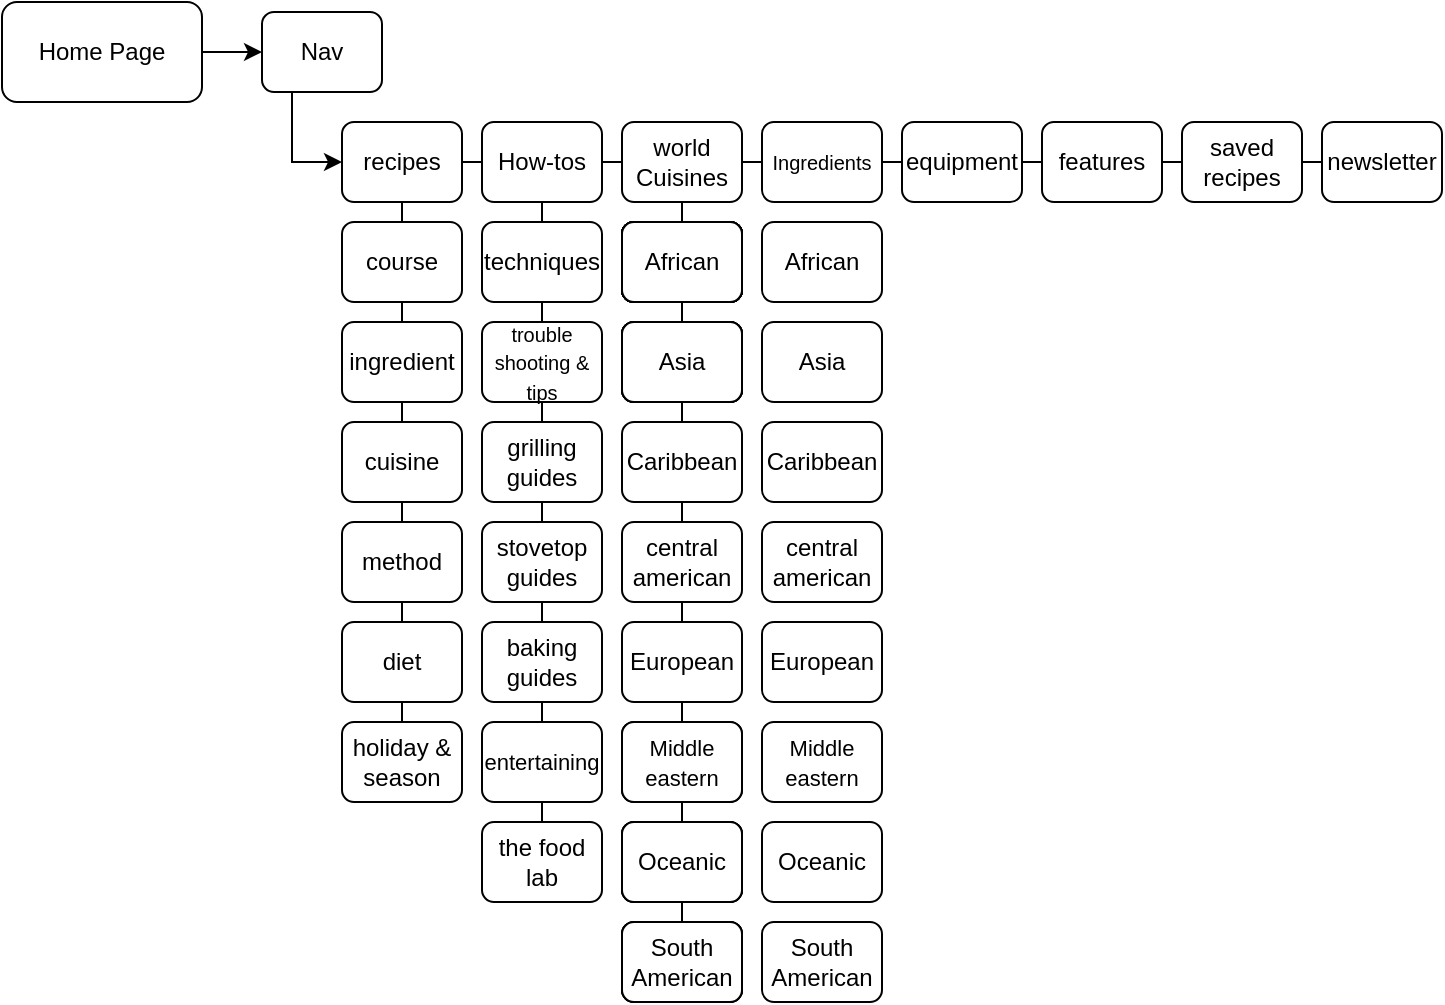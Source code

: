 <mxfile version="21.5.0" type="github">
  <diagram name="Page-1" id="UxIshtgka003ao0sYjYL">
    <mxGraphModel dx="794" dy="438" grid="1" gridSize="10" guides="1" tooltips="1" connect="1" arrows="0" fold="1" page="1" pageScale="1" pageWidth="1100" pageHeight="1700" math="0" shadow="0">
      <root>
        <mxCell id="0" />
        <mxCell id="1" parent="0" />
        <mxCell id="VxDrKxtzlqHsqCCPACk3-45" value="" style="endArrow=none;html=1;rounded=0;exitX=0.5;exitY=1;exitDx=0;exitDy=0;" edge="1" source="VxDrKxtzlqHsqCCPACk3-50" parent="1">
          <mxGeometry width="50" height="50" relative="1" as="geometry">
            <mxPoint x="470" y="240" as="sourcePoint" />
            <mxPoint x="350" y="110" as="targetPoint" />
            <Array as="points">
              <mxPoint x="350" y="500" />
              <mxPoint x="350" y="300" />
            </Array>
          </mxGeometry>
        </mxCell>
        <mxCell id="VxDrKxtzlqHsqCCPACk3-37" value="" style="endArrow=none;html=1;rounded=0;exitX=0.5;exitY=1;exitDx=0;exitDy=0;" edge="1" source="VxDrKxtzlqHsqCCPACk3-41" parent="1">
          <mxGeometry width="50" height="50" relative="1" as="geometry">
            <mxPoint x="400" y="240" as="sourcePoint" />
            <mxPoint x="280" y="110" as="targetPoint" />
          </mxGeometry>
        </mxCell>
        <mxCell id="VxDrKxtzlqHsqCCPACk3-33" value="" style="endArrow=none;html=1;rounded=0;" edge="1" parent="1" source="VxDrKxtzlqHsqCCPACk3-32" target="VxDrKxtzlqHsqCCPACk3-16">
          <mxGeometry width="50" height="50" relative="1" as="geometry">
            <mxPoint x="330" y="240" as="sourcePoint" />
            <mxPoint x="380" y="190" as="targetPoint" />
          </mxGeometry>
        </mxCell>
        <mxCell id="VxDrKxtzlqHsqCCPACk3-21" style="edgeStyle=orthogonalEdgeStyle;rounded=0;orthogonalLoop=1;jettySize=auto;html=1;exitX=0.25;exitY=1;exitDx=0;exitDy=0;entryX=0;entryY=0.5;entryDx=0;entryDy=0;" edge="1" parent="1" source="VxDrKxtzlqHsqCCPACk3-6" target="VxDrKxtzlqHsqCCPACk3-16">
          <mxGeometry relative="1" as="geometry" />
        </mxCell>
        <mxCell id="VxDrKxtzlqHsqCCPACk3-6" value="Nav" style="rounded=1;whiteSpace=wrap;html=1;" vertex="1" parent="1">
          <mxGeometry x="140" y="15" width="60" height="40" as="geometry" />
        </mxCell>
        <mxCell id="VxDrKxtzlqHsqCCPACk3-8" style="edgeStyle=orthogonalEdgeStyle;rounded=0;orthogonalLoop=1;jettySize=auto;html=1;exitX=1;exitY=0.5;exitDx=0;exitDy=0;entryX=0;entryY=0.5;entryDx=0;entryDy=0;" edge="1" parent="1" source="VxDrKxtzlqHsqCCPACk3-7" target="VxDrKxtzlqHsqCCPACk3-6">
          <mxGeometry relative="1" as="geometry" />
        </mxCell>
        <mxCell id="VxDrKxtzlqHsqCCPACk3-7" value="Home Page" style="rounded=1;whiteSpace=wrap;html=1;" vertex="1" parent="1">
          <mxGeometry x="10" y="10" width="100" height="50" as="geometry" />
        </mxCell>
        <mxCell id="VxDrKxtzlqHsqCCPACk3-19" value="" style="group" vertex="1" connectable="0" parent="1">
          <mxGeometry x="180" y="70" width="550" height="40" as="geometry" />
        </mxCell>
        <mxCell id="VxDrKxtzlqHsqCCPACk3-22" value="" style="endArrow=none;html=1;rounded=0;" edge="1" parent="VxDrKxtzlqHsqCCPACk3-19" source="VxDrKxtzlqHsqCCPACk3-16" target="VxDrKxtzlqHsqCCPACk3-9">
          <mxGeometry width="50" height="50" relative="1" as="geometry">
            <mxPoint x="200" y="160" as="sourcePoint" />
            <mxPoint x="250" y="110" as="targetPoint" />
          </mxGeometry>
        </mxCell>
        <mxCell id="VxDrKxtzlqHsqCCPACk3-9" value="newsletter" style="rounded=1;whiteSpace=wrap;html=1;" vertex="1" parent="VxDrKxtzlqHsqCCPACk3-19">
          <mxGeometry x="490" width="60" height="40" as="geometry" />
        </mxCell>
        <mxCell id="VxDrKxtzlqHsqCCPACk3-10" value="saved recipes" style="rounded=1;whiteSpace=wrap;html=1;" vertex="1" parent="VxDrKxtzlqHsqCCPACk3-19">
          <mxGeometry x="420" width="60" height="40" as="geometry" />
        </mxCell>
        <mxCell id="VxDrKxtzlqHsqCCPACk3-11" value="features" style="rounded=1;whiteSpace=wrap;html=1;" vertex="1" parent="VxDrKxtzlqHsqCCPACk3-19">
          <mxGeometry x="350" width="60" height="40" as="geometry" />
        </mxCell>
        <mxCell id="VxDrKxtzlqHsqCCPACk3-12" value="equipment" style="rounded=1;whiteSpace=wrap;html=1;" vertex="1" parent="VxDrKxtzlqHsqCCPACk3-19">
          <mxGeometry x="280" width="60" height="40" as="geometry" />
        </mxCell>
        <mxCell id="VxDrKxtzlqHsqCCPACk3-13" value="&lt;font style=&quot;font-size: 10px;&quot;&gt;Ingredients&lt;/font&gt;" style="rounded=1;whiteSpace=wrap;html=1;" vertex="1" parent="VxDrKxtzlqHsqCCPACk3-19">
          <mxGeometry x="210" width="60" height="40" as="geometry" />
        </mxCell>
        <mxCell id="VxDrKxtzlqHsqCCPACk3-14" value="world Cuisines" style="rounded=1;whiteSpace=wrap;html=1;" vertex="1" parent="VxDrKxtzlqHsqCCPACk3-19">
          <mxGeometry x="140" width="60" height="40" as="geometry" />
        </mxCell>
        <mxCell id="VxDrKxtzlqHsqCCPACk3-15" value="How-tos" style="rounded=1;whiteSpace=wrap;html=1;" vertex="1" parent="VxDrKxtzlqHsqCCPACk3-19">
          <mxGeometry x="70" width="60" height="40" as="geometry" />
        </mxCell>
        <mxCell id="VxDrKxtzlqHsqCCPACk3-16" value="recipes" style="rounded=1;whiteSpace=wrap;html=1;" vertex="1" parent="VxDrKxtzlqHsqCCPACk3-19">
          <mxGeometry width="60" height="40" as="geometry" />
        </mxCell>
        <mxCell id="VxDrKxtzlqHsqCCPACk3-25" value="course" style="rounded=1;whiteSpace=wrap;html=1;" vertex="1" parent="1">
          <mxGeometry x="180" y="120" width="60" height="40" as="geometry" />
        </mxCell>
        <mxCell id="VxDrKxtzlqHsqCCPACk3-26" value="ingredient" style="rounded=1;whiteSpace=wrap;html=1;" vertex="1" parent="1">
          <mxGeometry x="180" y="170" width="60" height="40" as="geometry" />
        </mxCell>
        <mxCell id="VxDrKxtzlqHsqCCPACk3-27" value="cuisine" style="rounded=1;whiteSpace=wrap;html=1;" vertex="1" parent="1">
          <mxGeometry x="180" y="220" width="60" height="40" as="geometry" />
        </mxCell>
        <mxCell id="VxDrKxtzlqHsqCCPACk3-28" style="edgeStyle=orthogonalEdgeStyle;rounded=0;orthogonalLoop=1;jettySize=auto;html=1;exitX=0.5;exitY=1;exitDx=0;exitDy=0;" edge="1" parent="1" source="VxDrKxtzlqHsqCCPACk3-26" target="VxDrKxtzlqHsqCCPACk3-26">
          <mxGeometry relative="1" as="geometry" />
        </mxCell>
        <mxCell id="VxDrKxtzlqHsqCCPACk3-29" style="edgeStyle=orthogonalEdgeStyle;rounded=0;orthogonalLoop=1;jettySize=auto;html=1;exitX=0.5;exitY=1;exitDx=0;exitDy=0;" edge="1" parent="1" source="VxDrKxtzlqHsqCCPACk3-27" target="VxDrKxtzlqHsqCCPACk3-27">
          <mxGeometry relative="1" as="geometry" />
        </mxCell>
        <mxCell id="VxDrKxtzlqHsqCCPACk3-30" value="method" style="rounded=1;whiteSpace=wrap;html=1;" vertex="1" parent="1">
          <mxGeometry x="180" y="270" width="60" height="40" as="geometry" />
        </mxCell>
        <mxCell id="VxDrKxtzlqHsqCCPACk3-31" value="diet" style="rounded=1;whiteSpace=wrap;html=1;" vertex="1" parent="1">
          <mxGeometry x="180" y="320" width="60" height="40" as="geometry" />
        </mxCell>
        <mxCell id="VxDrKxtzlqHsqCCPACk3-32" value="holiday &amp;amp; season" style="rounded=1;whiteSpace=wrap;html=1;" vertex="1" parent="1">
          <mxGeometry x="180" y="370" width="60" height="40" as="geometry" />
        </mxCell>
        <mxCell id="VxDrKxtzlqHsqCCPACk3-34" value="techniques" style="rounded=1;whiteSpace=wrap;html=1;" vertex="1" parent="1">
          <mxGeometry x="250" y="120" width="60" height="40" as="geometry" />
        </mxCell>
        <mxCell id="VxDrKxtzlqHsqCCPACk3-35" value="&lt;font style=&quot;font-size: 10px;&quot;&gt;trouble&lt;br&gt;shooting &amp;amp;&lt;br&gt;tips&lt;br&gt;&lt;/font&gt;" style="rounded=1;whiteSpace=wrap;html=1;" vertex="1" parent="1">
          <mxGeometry x="250" y="170" width="60" height="40" as="geometry" />
        </mxCell>
        <mxCell id="VxDrKxtzlqHsqCCPACk3-36" value="grilling guides" style="rounded=1;whiteSpace=wrap;html=1;" vertex="1" parent="1">
          <mxGeometry x="250" y="220" width="60" height="40" as="geometry" />
        </mxCell>
        <mxCell id="VxDrKxtzlqHsqCCPACk3-38" value="stovetop guides" style="rounded=1;whiteSpace=wrap;html=1;" vertex="1" parent="1">
          <mxGeometry x="250" y="270" width="60" height="40" as="geometry" />
        </mxCell>
        <mxCell id="VxDrKxtzlqHsqCCPACk3-39" value="baking guides" style="rounded=1;whiteSpace=wrap;html=1;" vertex="1" parent="1">
          <mxGeometry x="250" y="320" width="60" height="40" as="geometry" />
        </mxCell>
        <mxCell id="VxDrKxtzlqHsqCCPACk3-40" value="&lt;font style=&quot;font-size: 11px;&quot;&gt;entertaining&lt;/font&gt;" style="rounded=1;whiteSpace=wrap;html=1;" vertex="1" parent="1">
          <mxGeometry x="250" y="370" width="60" height="40" as="geometry" />
        </mxCell>
        <mxCell id="VxDrKxtzlqHsqCCPACk3-41" value="the food lab" style="rounded=1;whiteSpace=wrap;html=1;" vertex="1" parent="1">
          <mxGeometry x="250" y="420" width="60" height="40" as="geometry" />
        </mxCell>
        <mxCell id="VxDrKxtzlqHsqCCPACk3-43" value="African" style="rounded=1;whiteSpace=wrap;html=1;" vertex="1" parent="1">
          <mxGeometry x="320" y="120" width="60" height="40" as="geometry" />
        </mxCell>
        <mxCell id="VxDrKxtzlqHsqCCPACk3-44" value="&lt;font style=&quot;font-size: 12px;&quot;&gt;Asia&lt;br&gt;&lt;/font&gt;" style="rounded=1;whiteSpace=wrap;html=1;" vertex="1" parent="1">
          <mxGeometry x="320" y="170" width="60" height="40" as="geometry" />
        </mxCell>
        <mxCell id="VxDrKxtzlqHsqCCPACk3-46" value="Caribbean" style="rounded=1;whiteSpace=wrap;html=1;" vertex="1" parent="1">
          <mxGeometry x="320" y="220" width="60" height="40" as="geometry" />
        </mxCell>
        <mxCell id="VxDrKxtzlqHsqCCPACk3-47" value="central american" style="rounded=1;whiteSpace=wrap;html=1;" vertex="1" parent="1">
          <mxGeometry x="320" y="270" width="60" height="40" as="geometry" />
        </mxCell>
        <mxCell id="VxDrKxtzlqHsqCCPACk3-48" value="European" style="rounded=1;whiteSpace=wrap;html=1;" vertex="1" parent="1">
          <mxGeometry x="320" y="320" width="60" height="40" as="geometry" />
        </mxCell>
        <mxCell id="VxDrKxtzlqHsqCCPACk3-49" value="&lt;font style=&quot;font-size: 11px;&quot;&gt;Middle eastern&lt;/font&gt;" style="rounded=1;whiteSpace=wrap;html=1;" vertex="1" parent="1">
          <mxGeometry x="320" y="370" width="60" height="40" as="geometry" />
        </mxCell>
        <mxCell id="VxDrKxtzlqHsqCCPACk3-50" value="North American" style="rounded=1;whiteSpace=wrap;html=1;" vertex="1" parent="1">
          <mxGeometry x="320" y="420" width="60" height="40" as="geometry" />
        </mxCell>
        <mxCell id="VxDrKxtzlqHsqCCPACk3-51" value="Oceanic" style="rounded=1;whiteSpace=wrap;html=1;" vertex="1" parent="1">
          <mxGeometry x="320" y="470" width="60" height="40" as="geometry" />
        </mxCell>
        <mxCell id="VxDrKxtzlqHsqCCPACk3-57" value="Oceanic" style="rounded=1;whiteSpace=wrap;html=1;" vertex="1" parent="1">
          <mxGeometry x="320" y="470" width="60" height="40" as="geometry" />
        </mxCell>
        <mxCell id="VxDrKxtzlqHsqCCPACk3-58" value="North American" style="rounded=1;whiteSpace=wrap;html=1;" vertex="1" parent="1">
          <mxGeometry x="320" y="420" width="60" height="40" as="geometry" />
        </mxCell>
        <mxCell id="VxDrKxtzlqHsqCCPACk3-59" value="&lt;font style=&quot;font-size: 11px;&quot;&gt;Middle eastern&lt;/font&gt;" style="rounded=1;whiteSpace=wrap;html=1;" vertex="1" parent="1">
          <mxGeometry x="320" y="370" width="60" height="40" as="geometry" />
        </mxCell>
        <mxCell id="VxDrKxtzlqHsqCCPACk3-65" value="African" style="rounded=1;whiteSpace=wrap;html=1;" vertex="1" parent="1">
          <mxGeometry x="320" y="120" width="60" height="40" as="geometry" />
        </mxCell>
        <mxCell id="VxDrKxtzlqHsqCCPACk3-66" value="African" style="rounded=1;whiteSpace=wrap;html=1;" vertex="1" parent="1">
          <mxGeometry x="320" y="120" width="60" height="40" as="geometry" />
        </mxCell>
        <mxCell id="VxDrKxtzlqHsqCCPACk3-67" value="African" style="rounded=1;whiteSpace=wrap;html=1;" vertex="1" parent="1">
          <mxGeometry x="320" y="120" width="60" height="40" as="geometry" />
        </mxCell>
        <mxCell id="VxDrKxtzlqHsqCCPACk3-68" value="African" style="rounded=1;whiteSpace=wrap;html=1;" vertex="1" parent="1">
          <mxGeometry x="320" y="120" width="60" height="40" as="geometry" />
        </mxCell>
        <mxCell id="VxDrKxtzlqHsqCCPACk3-69" value="African" style="rounded=1;whiteSpace=wrap;html=1;" vertex="1" parent="1">
          <mxGeometry x="320" y="120" width="60" height="40" as="geometry" />
        </mxCell>
        <mxCell id="VxDrKxtzlqHsqCCPACk3-70" value="African" style="rounded=1;whiteSpace=wrap;html=1;" vertex="1" parent="1">
          <mxGeometry x="320" y="120" width="60" height="40" as="geometry" />
        </mxCell>
        <mxCell id="VxDrKxtzlqHsqCCPACk3-71" value="&lt;font style=&quot;font-size: 12px;&quot;&gt;Asia&lt;br&gt;&lt;/font&gt;" style="rounded=1;whiteSpace=wrap;html=1;" vertex="1" parent="1">
          <mxGeometry x="320" y="170" width="60" height="40" as="geometry" />
        </mxCell>
        <mxCell id="VxDrKxtzlqHsqCCPACk3-72" value="African" style="rounded=1;whiteSpace=wrap;html=1;" vertex="1" parent="1">
          <mxGeometry x="320" y="120" width="60" height="40" as="geometry" />
        </mxCell>
        <mxCell id="VxDrKxtzlqHsqCCPACk3-73" value="&lt;font style=&quot;font-size: 12px;&quot;&gt;Asia&lt;br&gt;&lt;/font&gt;" style="rounded=1;whiteSpace=wrap;html=1;" vertex="1" parent="1">
          <mxGeometry x="320" y="170" width="60" height="40" as="geometry" />
        </mxCell>
        <mxCell id="VxDrKxtzlqHsqCCPACk3-74" value="African" style="rounded=1;whiteSpace=wrap;html=1;" vertex="1" parent="1">
          <mxGeometry x="320" y="120" width="60" height="40" as="geometry" />
        </mxCell>
        <mxCell id="VxDrKxtzlqHsqCCPACk3-75" value="&lt;font style=&quot;font-size: 12px;&quot;&gt;Asia&lt;br&gt;&lt;/font&gt;" style="rounded=1;whiteSpace=wrap;html=1;" vertex="1" parent="1">
          <mxGeometry x="320" y="170" width="60" height="40" as="geometry" />
        </mxCell>
        <mxCell id="VxDrKxtzlqHsqCCPACk3-76" value="African" style="rounded=1;whiteSpace=wrap;html=1;" vertex="1" parent="1">
          <mxGeometry x="320" y="120" width="60" height="40" as="geometry" />
        </mxCell>
        <mxCell id="VxDrKxtzlqHsqCCPACk3-77" value="&lt;font style=&quot;font-size: 12px;&quot;&gt;Asia&lt;br&gt;&lt;/font&gt;" style="rounded=1;whiteSpace=wrap;html=1;" vertex="1" parent="1">
          <mxGeometry x="320" y="170" width="60" height="40" as="geometry" />
        </mxCell>
        <mxCell id="VxDrKxtzlqHsqCCPACk3-78" value="South American" style="rounded=1;whiteSpace=wrap;html=1;" vertex="1" parent="1">
          <mxGeometry x="320" y="470" width="60" height="40" as="geometry" />
        </mxCell>
        <mxCell id="VxDrKxtzlqHsqCCPACk3-79" value="Oceanic" style="rounded=1;whiteSpace=wrap;html=1;" vertex="1" parent="1">
          <mxGeometry x="320" y="420" width="60" height="40" as="geometry" />
        </mxCell>
        <mxCell id="VxDrKxtzlqHsqCCPACk3-80" value="South American" style="rounded=1;whiteSpace=wrap;html=1;" vertex="1" parent="1">
          <mxGeometry x="390" y="470" width="60" height="40" as="geometry" />
        </mxCell>
        <mxCell id="VxDrKxtzlqHsqCCPACk3-81" value="Oceanic" style="rounded=1;whiteSpace=wrap;html=1;" vertex="1" parent="1">
          <mxGeometry x="390" y="420" width="60" height="40" as="geometry" />
        </mxCell>
        <mxCell id="VxDrKxtzlqHsqCCPACk3-82" value="&lt;font style=&quot;font-size: 11px;&quot;&gt;Middle eastern&lt;/font&gt;" style="rounded=1;whiteSpace=wrap;html=1;" vertex="1" parent="1">
          <mxGeometry x="390" y="370" width="60" height="40" as="geometry" />
        </mxCell>
        <mxCell id="VxDrKxtzlqHsqCCPACk3-83" value="European" style="rounded=1;whiteSpace=wrap;html=1;" vertex="1" parent="1">
          <mxGeometry x="390" y="320" width="60" height="40" as="geometry" />
        </mxCell>
        <mxCell id="VxDrKxtzlqHsqCCPACk3-84" value="central american" style="rounded=1;whiteSpace=wrap;html=1;" vertex="1" parent="1">
          <mxGeometry x="390" y="270" width="60" height="40" as="geometry" />
        </mxCell>
        <mxCell id="VxDrKxtzlqHsqCCPACk3-85" value="Caribbean" style="rounded=1;whiteSpace=wrap;html=1;" vertex="1" parent="1">
          <mxGeometry x="390" y="220" width="60" height="40" as="geometry" />
        </mxCell>
        <mxCell id="VxDrKxtzlqHsqCCPACk3-86" value="&lt;font style=&quot;font-size: 12px;&quot;&gt;Asia&lt;br&gt;&lt;/font&gt;" style="rounded=1;whiteSpace=wrap;html=1;" vertex="1" parent="1">
          <mxGeometry x="390" y="170" width="60" height="40" as="geometry" />
        </mxCell>
        <mxCell id="VxDrKxtzlqHsqCCPACk3-87" value="African" style="rounded=1;whiteSpace=wrap;html=1;container=0;" vertex="1" parent="1">
          <mxGeometry x="390" y="120" width="60" height="40" as="geometry" />
        </mxCell>
      </root>
    </mxGraphModel>
  </diagram>
</mxfile>
